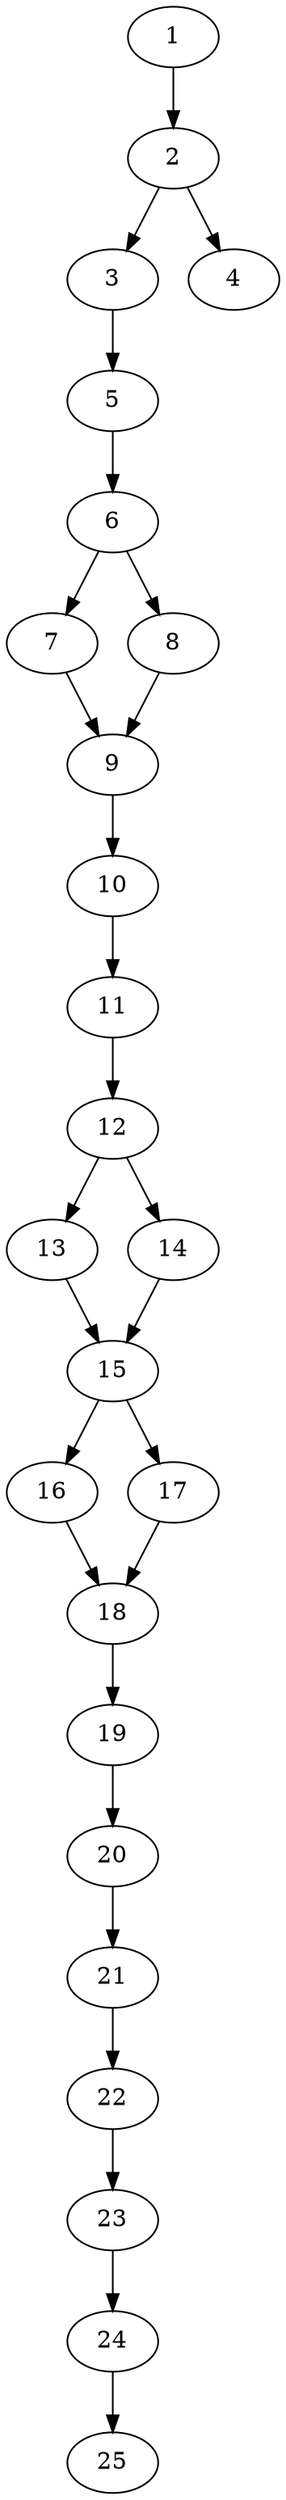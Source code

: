 // DAG automatically generated by daggen at Thu Oct  3 14:00:39 2019
// ./daggen --dot -n 25 --ccr 0.5 --fat 0.3 --regular 0.7 --density 0.7 --mindata 5242880 --maxdata 52428800 
digraph G {
  1 [size="86175744", alpha="0.14", expect_size="43087872"] 
  1 -> 2 [size ="43087872"]
  2 [size="33638400", alpha="0.01", expect_size="16819200"] 
  2 -> 3 [size ="16819200"]
  2 -> 4 [size ="16819200"]
  3 [size="22751232", alpha="0.11", expect_size="11375616"] 
  3 -> 5 [size ="11375616"]
  4 [size="29952000", alpha="0.19", expect_size="14976000"] 
  5 [size="78344192", alpha="0.01", expect_size="39172096"] 
  5 -> 6 [size ="39172096"]
  6 [size="71718912", alpha="0.09", expect_size="35859456"] 
  6 -> 7 [size ="35859456"]
  6 -> 8 [size ="35859456"]
  7 [size="17170432", alpha="0.09", expect_size="8585216"] 
  7 -> 9 [size ="8585216"]
  8 [size="53209088", alpha="0.12", expect_size="26604544"] 
  8 -> 9 [size ="26604544"]
  9 [size="77301760", alpha="0.02", expect_size="38650880"] 
  9 -> 10 [size ="38650880"]
  10 [size="26392576", alpha="0.05", expect_size="13196288"] 
  10 -> 11 [size ="13196288"]
  11 [size="75380736", alpha="0.03", expect_size="37690368"] 
  11 -> 12 [size ="37690368"]
  12 [size="48889856", alpha="0.13", expect_size="24444928"] 
  12 -> 13 [size ="24444928"]
  12 -> 14 [size ="24444928"]
  13 [size="54781952", alpha="0.15", expect_size="27390976"] 
  13 -> 15 [size ="27390976"]
  14 [size="104722432", alpha="0.01", expect_size="52361216"] 
  14 -> 15 [size ="52361216"]
  15 [size="102203392", alpha="0.09", expect_size="51101696"] 
  15 -> 16 [size ="51101696"]
  15 -> 17 [size ="51101696"]
  16 [size="11233280", alpha="0.00", expect_size="5616640"] 
  16 -> 18 [size ="5616640"]
  17 [size="55271424", alpha="0.12", expect_size="27635712"] 
  17 -> 18 [size ="27635712"]
  18 [size="95676416", alpha="0.00", expect_size="47838208"] 
  18 -> 19 [size ="47838208"]
  19 [size="60155904", alpha="0.10", expect_size="30077952"] 
  19 -> 20 [size ="30077952"]
  20 [size="71313408", alpha="0.09", expect_size="35656704"] 
  20 -> 21 [size ="35656704"]
  21 [size="95275008", alpha="0.03", expect_size="47637504"] 
  21 -> 22 [size ="47637504"]
  22 [size="13662208", alpha="0.03", expect_size="6831104"] 
  22 -> 23 [size ="6831104"]
  23 [size="74194944", alpha="0.05", expect_size="37097472"] 
  23 -> 24 [size ="37097472"]
  24 [size="50710528", alpha="0.11", expect_size="25355264"] 
  24 -> 25 [size ="25355264"]
  25 [size="56258560", alpha="0.11", expect_size="28129280"] 
}
